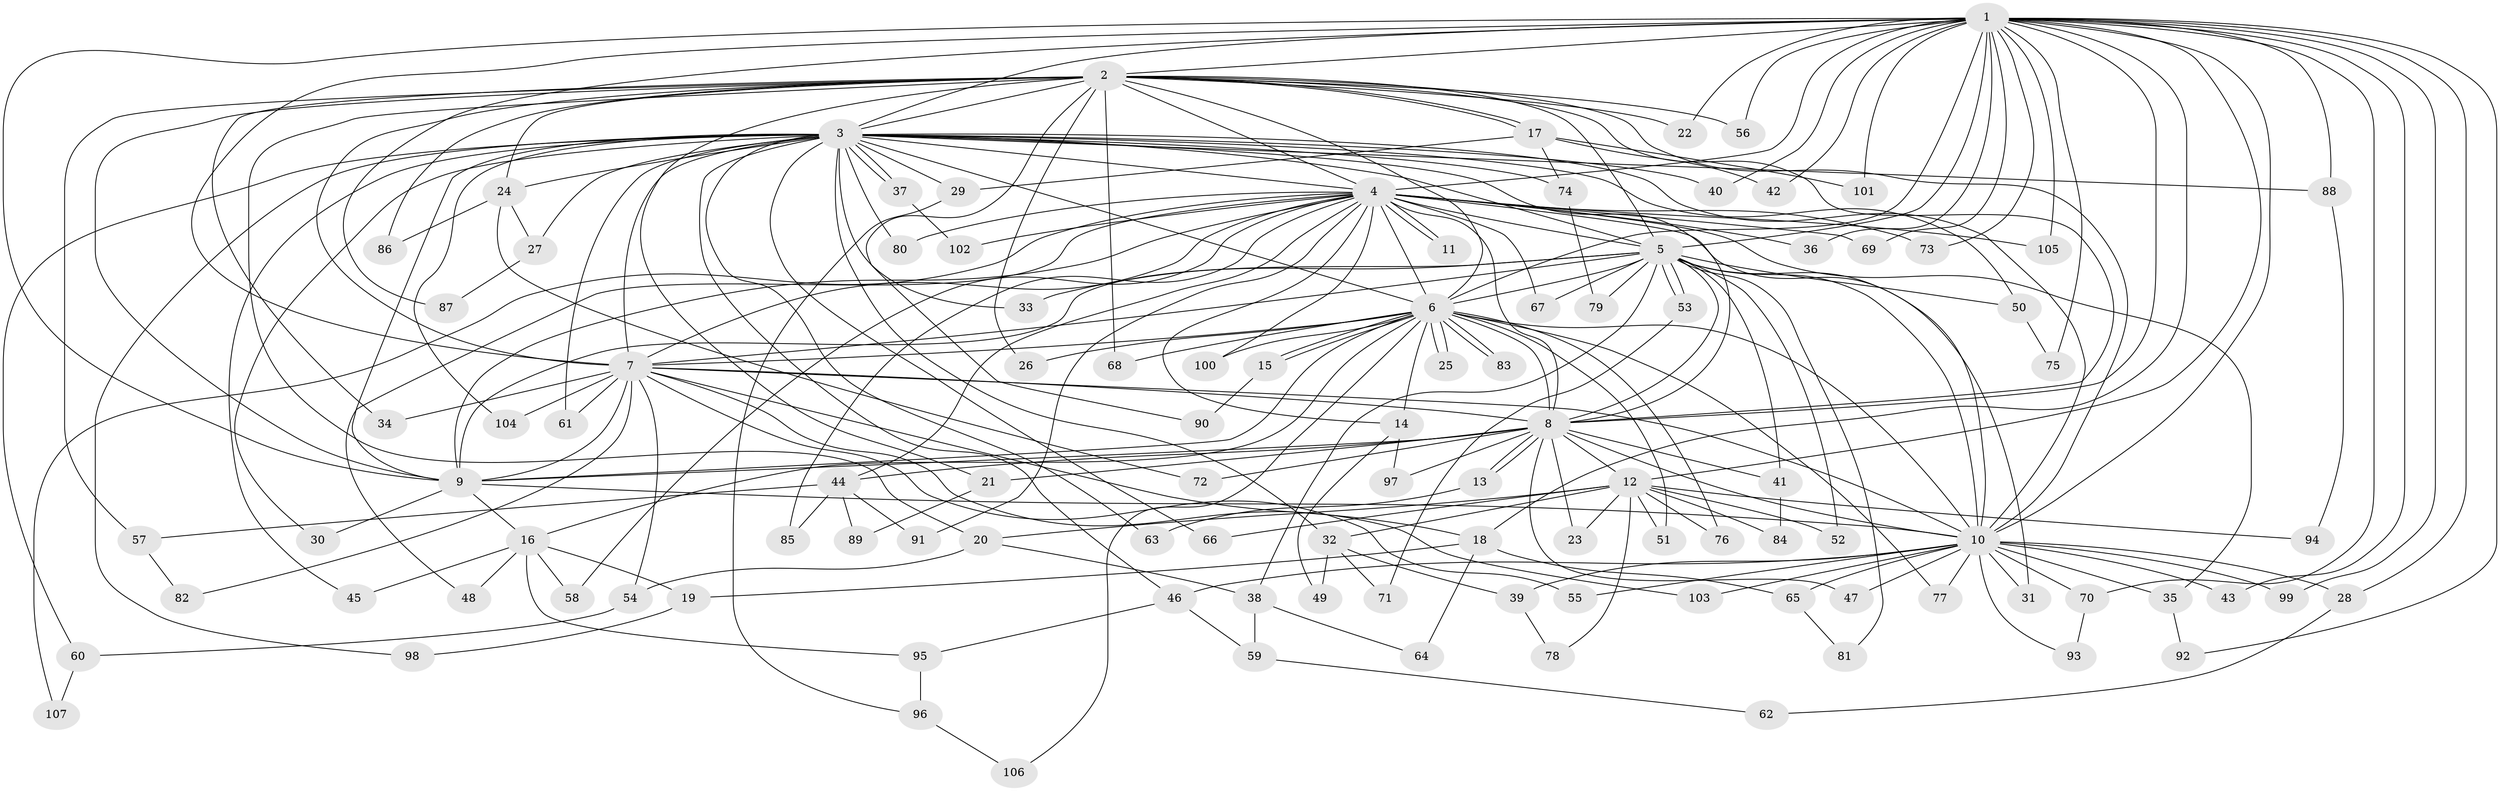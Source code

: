 // Generated by graph-tools (version 1.1) at 2025/43/03/09/25 04:43:54]
// undirected, 107 vertices, 239 edges
graph export_dot {
graph [start="1"]
  node [color=gray90,style=filled];
  1;
  2;
  3;
  4;
  5;
  6;
  7;
  8;
  9;
  10;
  11;
  12;
  13;
  14;
  15;
  16;
  17;
  18;
  19;
  20;
  21;
  22;
  23;
  24;
  25;
  26;
  27;
  28;
  29;
  30;
  31;
  32;
  33;
  34;
  35;
  36;
  37;
  38;
  39;
  40;
  41;
  42;
  43;
  44;
  45;
  46;
  47;
  48;
  49;
  50;
  51;
  52;
  53;
  54;
  55;
  56;
  57;
  58;
  59;
  60;
  61;
  62;
  63;
  64;
  65;
  66;
  67;
  68;
  69;
  70;
  71;
  72;
  73;
  74;
  75;
  76;
  77;
  78;
  79;
  80;
  81;
  82;
  83;
  84;
  85;
  86;
  87;
  88;
  89;
  90;
  91;
  92;
  93;
  94;
  95;
  96;
  97;
  98;
  99;
  100;
  101;
  102;
  103;
  104;
  105;
  106;
  107;
  1 -- 2;
  1 -- 3;
  1 -- 4;
  1 -- 5;
  1 -- 6;
  1 -- 7;
  1 -- 8;
  1 -- 9;
  1 -- 10;
  1 -- 12;
  1 -- 18;
  1 -- 22;
  1 -- 28;
  1 -- 36;
  1 -- 40;
  1 -- 42;
  1 -- 43;
  1 -- 56;
  1 -- 69;
  1 -- 70;
  1 -- 73;
  1 -- 75;
  1 -- 87;
  1 -- 88;
  1 -- 92;
  1 -- 99;
  1 -- 101;
  1 -- 105;
  2 -- 3;
  2 -- 4;
  2 -- 5;
  2 -- 6;
  2 -- 7;
  2 -- 8;
  2 -- 9;
  2 -- 10;
  2 -- 17;
  2 -- 17;
  2 -- 20;
  2 -- 21;
  2 -- 22;
  2 -- 24;
  2 -- 26;
  2 -- 34;
  2 -- 56;
  2 -- 57;
  2 -- 68;
  2 -- 86;
  2 -- 90;
  3 -- 4;
  3 -- 5;
  3 -- 6;
  3 -- 7;
  3 -- 8;
  3 -- 9;
  3 -- 10;
  3 -- 24;
  3 -- 27;
  3 -- 29;
  3 -- 30;
  3 -- 32;
  3 -- 33;
  3 -- 37;
  3 -- 37;
  3 -- 40;
  3 -- 45;
  3 -- 46;
  3 -- 50;
  3 -- 60;
  3 -- 61;
  3 -- 63;
  3 -- 66;
  3 -- 74;
  3 -- 80;
  3 -- 88;
  3 -- 98;
  3 -- 104;
  4 -- 5;
  4 -- 6;
  4 -- 7;
  4 -- 8;
  4 -- 9;
  4 -- 10;
  4 -- 11;
  4 -- 11;
  4 -- 14;
  4 -- 35;
  4 -- 36;
  4 -- 44;
  4 -- 48;
  4 -- 58;
  4 -- 67;
  4 -- 69;
  4 -- 73;
  4 -- 80;
  4 -- 85;
  4 -- 91;
  4 -- 100;
  4 -- 102;
  4 -- 105;
  4 -- 107;
  5 -- 6;
  5 -- 7;
  5 -- 8;
  5 -- 9;
  5 -- 10;
  5 -- 31;
  5 -- 33;
  5 -- 38;
  5 -- 41;
  5 -- 50;
  5 -- 52;
  5 -- 53;
  5 -- 53;
  5 -- 67;
  5 -- 79;
  5 -- 81;
  6 -- 7;
  6 -- 8;
  6 -- 9;
  6 -- 10;
  6 -- 14;
  6 -- 15;
  6 -- 15;
  6 -- 16;
  6 -- 25;
  6 -- 25;
  6 -- 26;
  6 -- 51;
  6 -- 68;
  6 -- 76;
  6 -- 77;
  6 -- 83;
  6 -- 83;
  6 -- 100;
  6 -- 106;
  7 -- 8;
  7 -- 9;
  7 -- 10;
  7 -- 18;
  7 -- 34;
  7 -- 54;
  7 -- 55;
  7 -- 61;
  7 -- 82;
  7 -- 103;
  7 -- 104;
  8 -- 9;
  8 -- 10;
  8 -- 12;
  8 -- 13;
  8 -- 13;
  8 -- 21;
  8 -- 23;
  8 -- 41;
  8 -- 44;
  8 -- 47;
  8 -- 72;
  8 -- 97;
  9 -- 10;
  9 -- 16;
  9 -- 30;
  10 -- 28;
  10 -- 31;
  10 -- 35;
  10 -- 39;
  10 -- 43;
  10 -- 46;
  10 -- 47;
  10 -- 55;
  10 -- 65;
  10 -- 70;
  10 -- 77;
  10 -- 93;
  10 -- 99;
  10 -- 103;
  12 -- 20;
  12 -- 23;
  12 -- 32;
  12 -- 51;
  12 -- 52;
  12 -- 66;
  12 -- 76;
  12 -- 78;
  12 -- 84;
  12 -- 94;
  13 -- 63;
  14 -- 49;
  14 -- 97;
  15 -- 90;
  16 -- 19;
  16 -- 45;
  16 -- 48;
  16 -- 58;
  16 -- 95;
  17 -- 29;
  17 -- 42;
  17 -- 74;
  17 -- 101;
  18 -- 19;
  18 -- 64;
  18 -- 65;
  19 -- 98;
  20 -- 38;
  20 -- 54;
  21 -- 89;
  24 -- 27;
  24 -- 72;
  24 -- 86;
  27 -- 87;
  28 -- 62;
  29 -- 96;
  32 -- 39;
  32 -- 49;
  32 -- 71;
  35 -- 92;
  37 -- 102;
  38 -- 59;
  38 -- 64;
  39 -- 78;
  41 -- 84;
  44 -- 57;
  44 -- 85;
  44 -- 89;
  44 -- 91;
  46 -- 59;
  46 -- 95;
  50 -- 75;
  53 -- 71;
  54 -- 60;
  57 -- 82;
  59 -- 62;
  60 -- 107;
  65 -- 81;
  70 -- 93;
  74 -- 79;
  88 -- 94;
  95 -- 96;
  96 -- 106;
}
